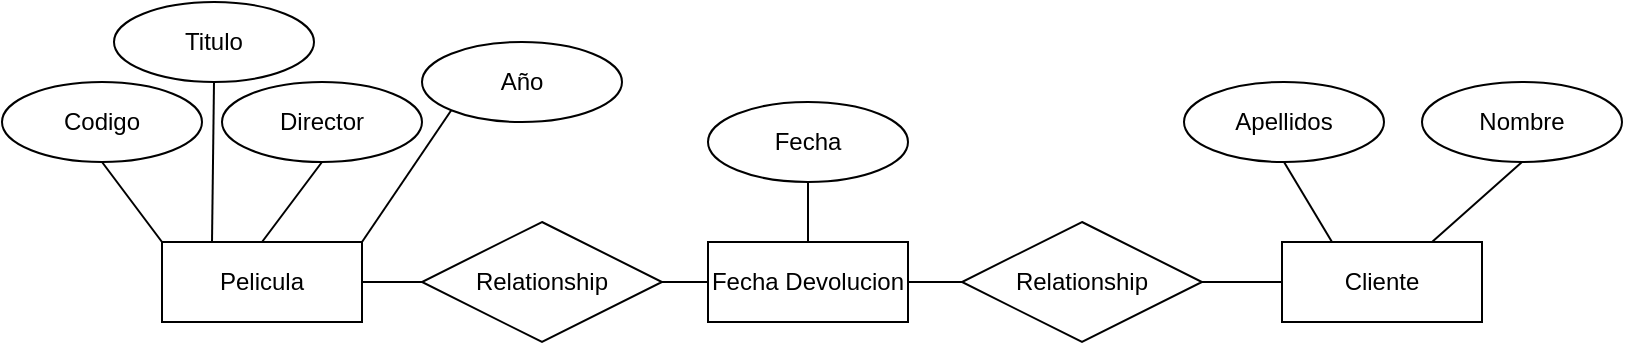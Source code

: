<mxfile>
    <diagram id="-41KMQvQroV0qxUmUIup" name="Conceptual">
        <mxGraphModel dx="1673" dy="639" grid="1" gridSize="10" guides="1" tooltips="1" connect="1" arrows="1" fold="1" page="1" pageScale="1" pageWidth="827" pageHeight="1169" math="0" shadow="0">
            <root>
                <mxCell id="0"/>
                <mxCell id="1" parent="0"/>
                <mxCell id="10" style="edgeStyle=none;html=1;exitX=1;exitY=0.5;exitDx=0;exitDy=0;entryX=0;entryY=0.5;entryDx=0;entryDy=0;endArrow=none;endFill=0;" parent="1" target="5" edge="1">
                    <mxGeometry relative="1" as="geometry">
                        <mxPoint x="130" y="270" as="sourcePoint"/>
                    </mxGeometry>
                </mxCell>
                <mxCell id="11" style="edgeStyle=none;html=1;exitX=1;exitY=0.5;exitDx=0;exitDy=0;endArrow=none;endFill=0;entryX=0;entryY=0.5;entryDx=0;entryDy=0;" parent="1" source="5" target="33" edge="1">
                    <mxGeometry relative="1" as="geometry">
                        <mxPoint x="340" y="270" as="targetPoint"/>
                    </mxGeometry>
                </mxCell>
                <mxCell id="5" value="Relationship" style="shape=rhombus;perimeter=rhombusPerimeter;whiteSpace=wrap;html=1;align=center;" parent="1" vertex="1">
                    <mxGeometry x="190" y="240" width="120" height="60" as="geometry"/>
                </mxCell>
                <mxCell id="30" style="edgeStyle=none;html=1;exitX=0.5;exitY=1;exitDx=0;exitDy=0;entryX=0.25;entryY=0;entryDx=0;entryDy=0;endArrow=none;endFill=0;" parent="1" source="6" target="28" edge="1">
                    <mxGeometry relative="1" as="geometry"/>
                </mxCell>
                <mxCell id="6" value="Apellidos" style="ellipse;whiteSpace=wrap;html=1;align=center;" parent="1" vertex="1">
                    <mxGeometry x="571" y="170" width="100" height="40" as="geometry"/>
                </mxCell>
                <mxCell id="12" style="edgeStyle=none;html=1;entryX=0;entryY=0.5;entryDx=0;entryDy=0;endArrow=none;endFill=0;exitX=1;exitY=0.5;exitDx=0;exitDy=0;" parent="1" source="33" target="9" edge="1">
                    <mxGeometry relative="1" as="geometry">
                        <mxPoint x="420" y="270" as="sourcePoint"/>
                    </mxGeometry>
                </mxCell>
                <mxCell id="29" style="edgeStyle=none;html=1;exitX=1;exitY=0.5;exitDx=0;exitDy=0;entryX=0;entryY=0.5;entryDx=0;entryDy=0;endArrow=none;endFill=0;" parent="1" source="9" target="28" edge="1">
                    <mxGeometry relative="1" as="geometry"/>
                </mxCell>
                <mxCell id="9" value="Relationship" style="shape=rhombus;perimeter=rhombusPerimeter;whiteSpace=wrap;html=1;align=center;" parent="1" vertex="1">
                    <mxGeometry x="460" y="240" width="120" height="60" as="geometry"/>
                </mxCell>
                <mxCell id="21" style="edgeStyle=none;html=1;exitX=0;exitY=0;exitDx=0;exitDy=0;entryX=0.5;entryY=1;entryDx=0;entryDy=0;endArrow=none;endFill=0;" parent="1" source="17" target="20" edge="1">
                    <mxGeometry relative="1" as="geometry"/>
                </mxCell>
                <mxCell id="17" value="Pelicula" style="whiteSpace=wrap;html=1;align=center;" parent="1" vertex="1">
                    <mxGeometry x="60" y="250" width="100" height="40" as="geometry"/>
                </mxCell>
                <mxCell id="19" style="edgeStyle=none;html=1;exitX=0.5;exitY=1;exitDx=0;exitDy=0;entryX=0.25;entryY=0;entryDx=0;entryDy=0;endArrow=none;endFill=0;" parent="1" source="18" target="17" edge="1">
                    <mxGeometry relative="1" as="geometry"/>
                </mxCell>
                <mxCell id="18" value="Titulo" style="ellipse;whiteSpace=wrap;html=1;align=center;" parent="1" vertex="1">
                    <mxGeometry x="36" y="130" width="100" height="40" as="geometry"/>
                </mxCell>
                <mxCell id="20" value="Codigo" style="ellipse;whiteSpace=wrap;html=1;align=center;" parent="1" vertex="1">
                    <mxGeometry x="-20" y="170" width="100" height="40" as="geometry"/>
                </mxCell>
                <mxCell id="25" style="edgeStyle=none;html=1;exitX=0.5;exitY=1;exitDx=0;exitDy=0;entryX=0.5;entryY=0;entryDx=0;entryDy=0;endArrow=none;endFill=0;" parent="1" source="24" target="17" edge="1">
                    <mxGeometry relative="1" as="geometry"/>
                </mxCell>
                <mxCell id="24" value="Director" style="ellipse;whiteSpace=wrap;html=1;align=center;" parent="1" vertex="1">
                    <mxGeometry x="90" y="170" width="100" height="40" as="geometry"/>
                </mxCell>
                <mxCell id="27" style="edgeStyle=none;html=1;exitX=0;exitY=1;exitDx=0;exitDy=0;endArrow=none;endFill=0;entryX=1;entryY=0;entryDx=0;entryDy=0;" parent="1" source="26" target="17" edge="1">
                    <mxGeometry relative="1" as="geometry"/>
                </mxCell>
                <mxCell id="26" value="Año" style="ellipse;whiteSpace=wrap;html=1;align=center;" parent="1" vertex="1">
                    <mxGeometry x="190" y="150" width="100" height="40" as="geometry"/>
                </mxCell>
                <mxCell id="31" style="edgeStyle=none;html=1;exitX=0.75;exitY=0;exitDx=0;exitDy=0;endArrow=none;endFill=0;entryX=0.5;entryY=1;entryDx=0;entryDy=0;" parent="1" source="28" target="32" edge="1">
                    <mxGeometry relative="1" as="geometry">
                        <mxPoint x="700" y="220" as="targetPoint"/>
                    </mxGeometry>
                </mxCell>
                <mxCell id="28" value="Cliente" style="whiteSpace=wrap;html=1;align=center;" parent="1" vertex="1">
                    <mxGeometry x="620" y="250" width="100" height="40" as="geometry"/>
                </mxCell>
                <mxCell id="32" value="Nombre" style="ellipse;whiteSpace=wrap;html=1;align=center;" parent="1" vertex="1">
                    <mxGeometry x="690" y="170" width="100" height="40" as="geometry"/>
                </mxCell>
                <mxCell id="35" style="edgeStyle=none;html=1;exitX=0.5;exitY=0;exitDx=0;exitDy=0;entryX=0.5;entryY=1;entryDx=0;entryDy=0;endArrow=none;endFill=0;" parent="1" source="33" target="34" edge="1">
                    <mxGeometry relative="1" as="geometry"/>
                </mxCell>
                <mxCell id="33" value="Fecha Devolucion" style="whiteSpace=wrap;html=1;align=center;" parent="1" vertex="1">
                    <mxGeometry x="333" y="250" width="100" height="40" as="geometry"/>
                </mxCell>
                <mxCell id="34" value="Fecha" style="ellipse;whiteSpace=wrap;html=1;align=center;" parent="1" vertex="1">
                    <mxGeometry x="333" y="180" width="100" height="40" as="geometry"/>
                </mxCell>
            </root>
        </mxGraphModel>
    </diagram>
    <diagram id="SlpJRAskL7gLPf4PmGh5" name="Lógico">
        <mxGraphModel dx="846" dy="639" grid="1" gridSize="10" guides="1" tooltips="1" connect="1" arrows="1" fold="1" page="1" pageScale="1" pageWidth="827" pageHeight="1169" math="0" shadow="0">
            <root>
                <mxCell id="UiOu4C2QbTMhsyFxRqe5-0"/>
                <mxCell id="UiOu4C2QbTMhsyFxRqe5-1" parent="UiOu4C2QbTMhsyFxRqe5-0"/>
                <mxCell id="UiOu4C2QbTMhsyFxRqe5-2" value="Pelicula" style="swimlane;childLayout=stackLayout;horizontal=1;startSize=30;horizontalStack=0;rounded=1;fontSize=14;fontStyle=0;strokeWidth=2;resizeParent=0;resizeLast=1;shadow=0;dashed=0;align=center;" parent="UiOu4C2QbTMhsyFxRqe5-1" vertex="1">
                    <mxGeometry x="60" y="150" width="160" height="120" as="geometry"/>
                </mxCell>
                <mxCell id="UiOu4C2QbTMhsyFxRqe5-3" value="cod_pel [PK]&#10;id_dir [FK]&#10;titulo&#10;año&#10;" style="align=left;strokeColor=none;fillColor=none;spacingLeft=4;fontSize=12;verticalAlign=top;resizable=0;rotatable=0;part=1;" parent="UiOu4C2QbTMhsyFxRqe5-2" vertex="1">
                    <mxGeometry y="30" width="160" height="90" as="geometry"/>
                </mxCell>
                <mxCell id="75s6fqOUXwK0iN_mg8QU-30" style="edgeStyle=none;html=1;exitX=0.5;exitY=0;exitDx=0;exitDy=0;entryX=0.5;entryY=1;entryDx=0;entryDy=0;endArrow=none;endFill=0;" parent="UiOu4C2QbTMhsyFxRqe5-1" source="75s6fqOUXwK0iN_mg8QU-22" target="UiOu4C2QbTMhsyFxRqe5-3" edge="1">
                    <mxGeometry relative="1" as="geometry"/>
                </mxCell>
                <mxCell id="75s6fqOUXwK0iN_mg8QU-22" value="Director" style="swimlane;childLayout=stackLayout;horizontal=1;startSize=30;horizontalStack=0;rounded=1;fontSize=14;fontStyle=0;strokeWidth=2;resizeParent=0;resizeLast=1;shadow=0;dashed=0;align=center;" parent="UiOu4C2QbTMhsyFxRqe5-1" vertex="1">
                    <mxGeometry x="60" y="360" width="160" height="120" as="geometry"/>
                </mxCell>
                <mxCell id="75s6fqOUXwK0iN_mg8QU-23" value="id_dir [PK]&#10;nombre&#10;apellido" style="align=left;strokeColor=none;fillColor=none;spacingLeft=4;fontSize=12;verticalAlign=top;resizable=0;rotatable=0;part=1;" parent="75s6fqOUXwK0iN_mg8QU-22" vertex="1">
                    <mxGeometry y="30" width="160" height="90" as="geometry"/>
                </mxCell>
                <mxCell id="75s6fqOUXwK0iN_mg8QU-31" value="Pedidos" style="swimlane;childLayout=stackLayout;horizontal=1;startSize=30;horizontalStack=0;rounded=1;fontSize=14;fontStyle=0;strokeWidth=2;resizeParent=0;resizeLast=1;shadow=0;dashed=0;align=center;" parent="UiOu4C2QbTMhsyFxRqe5-1" vertex="1">
                    <mxGeometry x="320" y="150" width="160" height="120" as="geometry"/>
                </mxCell>
                <mxCell id="75s6fqOUXwK0iN_mg8QU-32" value="id_fecha [PK]&#10;cod_pel [FK]&#10;id_cliente [FK]&#10;&#10;fecha_devolucion" style="align=left;strokeColor=none;fillColor=none;spacingLeft=4;fontSize=12;verticalAlign=top;resizable=0;rotatable=0;part=1;" parent="75s6fqOUXwK0iN_mg8QU-31" vertex="1">
                    <mxGeometry y="30" width="160" height="90" as="geometry"/>
                </mxCell>
                <mxCell id="75s6fqOUXwK0iN_mg8QU-33" value="1" style="text;html=1;align=center;verticalAlign=middle;resizable=0;points=[];autosize=1;strokeColor=none;fillColor=none;" parent="UiOu4C2QbTMhsyFxRqe5-1" vertex="1">
                    <mxGeometry x="150" y="330" width="20" height="20" as="geometry"/>
                </mxCell>
                <mxCell id="75s6fqOUXwK0iN_mg8QU-34" value="N" style="text;html=1;align=center;verticalAlign=middle;resizable=0;points=[];autosize=1;strokeColor=none;fillColor=none;" parent="UiOu4C2QbTMhsyFxRqe5-1" vertex="1">
                    <mxGeometry x="150" y="270" width="20" height="20" as="geometry"/>
                </mxCell>
                <mxCell id="75s6fqOUXwK0iN_mg8QU-35" style="edgeStyle=none;html=1;exitX=1;exitY=0.5;exitDx=0;exitDy=0;endArrow=none;endFill=0;entryX=0;entryY=0.5;entryDx=0;entryDy=0;" parent="UiOu4C2QbTMhsyFxRqe5-1" source="UiOu4C2QbTMhsyFxRqe5-3" target="75s6fqOUXwK0iN_mg8QU-32" edge="1">
                    <mxGeometry relative="1" as="geometry">
                        <mxPoint x="280" y="225" as="targetPoint"/>
                    </mxGeometry>
                </mxCell>
                <mxCell id="75s6fqOUXwK0iN_mg8QU-36" value="1" style="text;html=1;align=center;verticalAlign=middle;resizable=0;points=[];autosize=1;strokeColor=none;fillColor=none;" parent="UiOu4C2QbTMhsyFxRqe5-1" vertex="1">
                    <mxGeometry x="220" y="200" width="20" height="20" as="geometry"/>
                </mxCell>
                <mxCell id="75s6fqOUXwK0iN_mg8QU-37" value="N" style="text;html=1;align=center;verticalAlign=middle;resizable=0;points=[];autosize=1;strokeColor=none;fillColor=none;" parent="UiOu4C2QbTMhsyFxRqe5-1" vertex="1">
                    <mxGeometry x="300" y="200" width="20" height="20" as="geometry"/>
                </mxCell>
                <mxCell id="75s6fqOUXwK0iN_mg8QU-39" value="Cliente" style="swimlane;childLayout=stackLayout;horizontal=1;startSize=30;horizontalStack=0;rounded=1;fontSize=14;fontStyle=0;strokeWidth=2;resizeParent=0;resizeLast=1;shadow=0;dashed=0;align=center;" parent="UiOu4C2QbTMhsyFxRqe5-1" vertex="1">
                    <mxGeometry x="580" y="150" width="160" height="120" as="geometry"/>
                </mxCell>
                <mxCell id="75s6fqOUXwK0iN_mg8QU-40" value="id_cliente [PK]&#10;apellido1&#10;apellido2&#10;nombre" style="align=left;strokeColor=none;fillColor=none;spacingLeft=4;fontSize=12;verticalAlign=top;resizable=0;rotatable=0;part=1;" parent="75s6fqOUXwK0iN_mg8QU-39" vertex="1">
                    <mxGeometry y="30" width="160" height="90" as="geometry"/>
                </mxCell>
                <mxCell id="75s6fqOUXwK0iN_mg8QU-41" style="edgeStyle=none;html=1;exitX=1;exitY=0.5;exitDx=0;exitDy=0;entryX=0;entryY=0.5;entryDx=0;entryDy=0;endArrow=none;endFill=0;" parent="UiOu4C2QbTMhsyFxRqe5-1" source="75s6fqOUXwK0iN_mg8QU-32" target="75s6fqOUXwK0iN_mg8QU-40" edge="1">
                    <mxGeometry relative="1" as="geometry"/>
                </mxCell>
                <mxCell id="75s6fqOUXwK0iN_mg8QU-42" value="1" style="text;html=1;align=center;verticalAlign=middle;resizable=0;points=[];autosize=1;strokeColor=none;fillColor=none;" parent="UiOu4C2QbTMhsyFxRqe5-1" vertex="1">
                    <mxGeometry x="560" y="200" width="20" height="20" as="geometry"/>
                </mxCell>
                <mxCell id="75s6fqOUXwK0iN_mg8QU-43" value="N" style="text;html=1;align=center;verticalAlign=middle;resizable=0;points=[];autosize=1;strokeColor=none;fillColor=none;" parent="UiOu4C2QbTMhsyFxRqe5-1" vertex="1">
                    <mxGeometry x="480" y="200" width="20" height="20" as="geometry"/>
                </mxCell>
            </root>
        </mxGraphModel>
    </diagram>
    <diagram id="ymDTES-_S12O2nWyN_SH" name="Físico">
        <mxGraphModel dx="846" dy="639" grid="1" gridSize="10" guides="1" tooltips="1" connect="1" arrows="1" fold="1" page="1" pageScale="1" pageWidth="827" pageHeight="1169" math="0" shadow="0">
            <root>
                <mxCell id="1_1H9_D2Vu7uubF2jLJc-0"/>
                <mxCell id="1_1H9_D2Vu7uubF2jLJc-1" parent="1_1H9_D2Vu7uubF2jLJc-0"/>
                <mxCell id="XBqM573Si-cdrNFDyj3W-30" value="pelicula" style="shape=table;startSize=30;container=1;collapsible=1;childLayout=tableLayout;fixedRows=1;rowLines=0;fontStyle=1;align=center;resizeLast=1;" parent="1_1H9_D2Vu7uubF2jLJc-1" vertex="1">
                    <mxGeometry x="30" y="60" width="180" height="150" as="geometry"/>
                </mxCell>
                <mxCell id="XBqM573Si-cdrNFDyj3W-31" value="" style="shape=partialRectangle;collapsible=0;dropTarget=0;pointerEvents=0;fillColor=none;top=0;left=0;bottom=0;right=0;points=[[0,0.5],[1,0.5]];portConstraint=eastwest;" parent="XBqM573Si-cdrNFDyj3W-30" vertex="1">
                    <mxGeometry y="30" width="180" height="30" as="geometry"/>
                </mxCell>
                <mxCell id="XBqM573Si-cdrNFDyj3W-32" value="PK" style="shape=partialRectangle;connectable=0;fillColor=none;top=0;left=0;bottom=0;right=0;fontStyle=1;overflow=hidden;" parent="XBqM573Si-cdrNFDyj3W-31" vertex="1">
                    <mxGeometry width="60" height="30" as="geometry">
                        <mxRectangle width="60" height="30" as="alternateBounds"/>
                    </mxGeometry>
                </mxCell>
                <mxCell id="XBqM573Si-cdrNFDyj3W-33" value="cod_pel : SERIAL" style="shape=partialRectangle;connectable=0;fillColor=none;top=0;left=0;bottom=0;right=0;align=left;spacingLeft=6;fontStyle=5;overflow=hidden;" parent="XBqM573Si-cdrNFDyj3W-31" vertex="1">
                    <mxGeometry x="60" width="120" height="30" as="geometry">
                        <mxRectangle width="120" height="30" as="alternateBounds"/>
                    </mxGeometry>
                </mxCell>
                <mxCell id="XBqM573Si-cdrNFDyj3W-34" value="" style="shape=partialRectangle;collapsible=0;dropTarget=0;pointerEvents=0;fillColor=none;top=0;left=0;bottom=1;right=0;points=[[0,0.5],[1,0.5]];portConstraint=eastwest;" parent="XBqM573Si-cdrNFDyj3W-30" vertex="1">
                    <mxGeometry y="60" width="180" height="30" as="geometry"/>
                </mxCell>
                <mxCell id="XBqM573Si-cdrNFDyj3W-35" value="FK" style="shape=partialRectangle;connectable=0;fillColor=none;top=0;left=0;bottom=0;right=0;fontStyle=1;overflow=hidden;" parent="XBqM573Si-cdrNFDyj3W-34" vertex="1">
                    <mxGeometry width="60" height="30" as="geometry">
                        <mxRectangle width="60" height="30" as="alternateBounds"/>
                    </mxGeometry>
                </mxCell>
                <mxCell id="XBqM573Si-cdrNFDyj3W-36" value="id_dir : INT" style="shape=partialRectangle;connectable=0;fillColor=none;top=0;left=0;bottom=0;right=0;align=left;spacingLeft=6;fontStyle=5;overflow=hidden;" parent="XBqM573Si-cdrNFDyj3W-34" vertex="1">
                    <mxGeometry x="60" width="120" height="30" as="geometry">
                        <mxRectangle width="120" height="30" as="alternateBounds"/>
                    </mxGeometry>
                </mxCell>
                <mxCell id="XBqM573Si-cdrNFDyj3W-37" value="" style="shape=partialRectangle;collapsible=0;dropTarget=0;pointerEvents=0;fillColor=none;top=0;left=0;bottom=0;right=0;points=[[0,0.5],[1,0.5]];portConstraint=eastwest;" parent="XBqM573Si-cdrNFDyj3W-30" vertex="1">
                    <mxGeometry y="90" width="180" height="30" as="geometry"/>
                </mxCell>
                <mxCell id="XBqM573Si-cdrNFDyj3W-38" value="" style="shape=partialRectangle;connectable=0;fillColor=none;top=0;left=0;bottom=0;right=0;editable=1;overflow=hidden;" parent="XBqM573Si-cdrNFDyj3W-37" vertex="1">
                    <mxGeometry width="60" height="30" as="geometry">
                        <mxRectangle width="60" height="30" as="alternateBounds"/>
                    </mxGeometry>
                </mxCell>
                <mxCell id="XBqM573Si-cdrNFDyj3W-39" value="titulo" style="shape=partialRectangle;connectable=0;fillColor=none;top=0;left=0;bottom=0;right=0;align=left;spacingLeft=6;overflow=hidden;" parent="XBqM573Si-cdrNFDyj3W-37" vertex="1">
                    <mxGeometry x="60" width="120" height="30" as="geometry">
                        <mxRectangle width="120" height="30" as="alternateBounds"/>
                    </mxGeometry>
                </mxCell>
                <mxCell id="XBqM573Si-cdrNFDyj3W-40" value="" style="shape=partialRectangle;collapsible=0;dropTarget=0;pointerEvents=0;fillColor=none;top=0;left=0;bottom=0;right=0;points=[[0,0.5],[1,0.5]];portConstraint=eastwest;" parent="XBqM573Si-cdrNFDyj3W-30" vertex="1">
                    <mxGeometry y="120" width="180" height="30" as="geometry"/>
                </mxCell>
                <mxCell id="XBqM573Si-cdrNFDyj3W-41" value="" style="shape=partialRectangle;connectable=0;fillColor=none;top=0;left=0;bottom=0;right=0;editable=1;overflow=hidden;" parent="XBqM573Si-cdrNFDyj3W-40" vertex="1">
                    <mxGeometry width="60" height="30" as="geometry">
                        <mxRectangle width="60" height="30" as="alternateBounds"/>
                    </mxGeometry>
                </mxCell>
                <mxCell id="XBqM573Si-cdrNFDyj3W-42" value="año" style="shape=partialRectangle;connectable=0;fillColor=none;top=0;left=0;bottom=0;right=0;align=left;spacingLeft=6;overflow=hidden;" parent="XBqM573Si-cdrNFDyj3W-40" vertex="1">
                    <mxGeometry x="60" width="120" height="30" as="geometry">
                        <mxRectangle width="120" height="30" as="alternateBounds"/>
                    </mxGeometry>
                </mxCell>
                <mxCell id="XBqM573Si-cdrNFDyj3W-43" value="director" style="shape=table;startSize=30;container=1;collapsible=1;childLayout=tableLayout;fixedRows=1;rowLines=0;fontStyle=1;align=center;resizeLast=1;" parent="1_1H9_D2Vu7uubF2jLJc-1" vertex="1">
                    <mxGeometry x="24" y="305" width="196" height="125" as="geometry"/>
                </mxCell>
                <mxCell id="XBqM573Si-cdrNFDyj3W-44" value="" style="shape=partialRectangle;collapsible=0;dropTarget=0;pointerEvents=0;fillColor=none;top=0;left=0;bottom=1;right=0;points=[[0,0.5],[1,0.5]];portConstraint=eastwest;" parent="XBqM573Si-cdrNFDyj3W-43" vertex="1">
                    <mxGeometry y="30" width="196" height="30" as="geometry"/>
                </mxCell>
                <mxCell id="XBqM573Si-cdrNFDyj3W-45" value="PK" style="shape=partialRectangle;connectable=0;fillColor=none;top=0;left=0;bottom=0;right=0;fontStyle=1;overflow=hidden;" parent="XBqM573Si-cdrNFDyj3W-44" vertex="1">
                    <mxGeometry width="30" height="30" as="geometry">
                        <mxRectangle width="30" height="30" as="alternateBounds"/>
                    </mxGeometry>
                </mxCell>
                <mxCell id="XBqM573Si-cdrNFDyj3W-46" value="id_dir : SERIAL" style="shape=partialRectangle;connectable=0;fillColor=none;top=0;left=0;bottom=0;right=0;align=left;spacingLeft=6;fontStyle=5;overflow=hidden;" parent="XBqM573Si-cdrNFDyj3W-44" vertex="1">
                    <mxGeometry x="30" width="166" height="30" as="geometry">
                        <mxRectangle width="166" height="30" as="alternateBounds"/>
                    </mxGeometry>
                </mxCell>
                <mxCell id="XBqM573Si-cdrNFDyj3W-47" value="" style="shape=partialRectangle;collapsible=0;dropTarget=0;pointerEvents=0;fillColor=none;top=0;left=0;bottom=0;right=0;points=[[0,0.5],[1,0.5]];portConstraint=eastwest;" parent="XBqM573Si-cdrNFDyj3W-43" vertex="1">
                    <mxGeometry y="60" width="196" height="30" as="geometry"/>
                </mxCell>
                <mxCell id="XBqM573Si-cdrNFDyj3W-48" value="" style="shape=partialRectangle;connectable=0;fillColor=none;top=0;left=0;bottom=0;right=0;editable=1;overflow=hidden;" parent="XBqM573Si-cdrNFDyj3W-47" vertex="1">
                    <mxGeometry width="30" height="30" as="geometry">
                        <mxRectangle width="30" height="30" as="alternateBounds"/>
                    </mxGeometry>
                </mxCell>
                <mxCell id="XBqM573Si-cdrNFDyj3W-49" value="nombre_dir : VARCHAR(50)" style="shape=partialRectangle;connectable=0;fillColor=none;top=0;left=0;bottom=0;right=0;align=left;spacingLeft=6;overflow=hidden;" parent="XBqM573Si-cdrNFDyj3W-47" vertex="1">
                    <mxGeometry x="30" width="166" height="30" as="geometry">
                        <mxRectangle width="166" height="30" as="alternateBounds"/>
                    </mxGeometry>
                </mxCell>
                <mxCell id="XBqM573Si-cdrNFDyj3W-50" value="" style="shape=partialRectangle;collapsible=0;dropTarget=0;pointerEvents=0;fillColor=none;top=0;left=0;bottom=0;right=0;points=[[0,0.5],[1,0.5]];portConstraint=eastwest;" parent="XBqM573Si-cdrNFDyj3W-43" vertex="1">
                    <mxGeometry y="90" width="196" height="30" as="geometry"/>
                </mxCell>
                <mxCell id="XBqM573Si-cdrNFDyj3W-51" value="" style="shape=partialRectangle;connectable=0;fillColor=none;top=0;left=0;bottom=0;right=0;editable=1;overflow=hidden;" parent="XBqM573Si-cdrNFDyj3W-50" vertex="1">
                    <mxGeometry width="30" height="30" as="geometry">
                        <mxRectangle width="30" height="30" as="alternateBounds"/>
                    </mxGeometry>
                </mxCell>
                <mxCell id="XBqM573Si-cdrNFDyj3W-52" value="apellido_dir : VARCHAR(50) " style="shape=partialRectangle;connectable=0;fillColor=none;top=0;left=0;bottom=0;right=0;align=left;spacingLeft=6;overflow=hidden;" parent="XBqM573Si-cdrNFDyj3W-50" vertex="1">
                    <mxGeometry x="30" width="166" height="30" as="geometry">
                        <mxRectangle width="166" height="30" as="alternateBounds"/>
                    </mxGeometry>
                </mxCell>
                <mxCell id="XBqM573Si-cdrNFDyj3W-56" value="" style="edgeStyle=entityRelationEdgeStyle;fontSize=12;html=1;endArrow=ERoneToMany;startArrow=ERmandOne;exitX=0.5;exitY=0;exitDx=0;exitDy=0;entryX=0.462;entryY=1.067;entryDx=0;entryDy=0;entryPerimeter=0;" parent="1_1H9_D2Vu7uubF2jLJc-1" source="XBqM573Si-cdrNFDyj3W-43" target="XBqM573Si-cdrNFDyj3W-40" edge="1">
                    <mxGeometry width="100" height="100" relative="1" as="geometry">
                        <mxPoint x="230" y="260" as="sourcePoint"/>
                        <mxPoint x="330" y="160" as="targetPoint"/>
                    </mxGeometry>
                </mxCell>
                <mxCell id="XBqM573Si-cdrNFDyj3W-58" value="pedido" style="shape=table;startSize=30;container=1;collapsible=1;childLayout=tableLayout;fixedRows=1;rowLines=0;fontStyle=1;align=center;resizeLast=1;" parent="1_1H9_D2Vu7uubF2jLJc-1" vertex="1">
                    <mxGeometry x="290" y="60" width="220" height="160" as="geometry"/>
                </mxCell>
                <mxCell id="XBqM573Si-cdrNFDyj3W-59" value="" style="shape=partialRectangle;collapsible=0;dropTarget=0;pointerEvents=0;fillColor=none;top=0;left=0;bottom=0;right=0;points=[[0,0.5],[1,0.5]];portConstraint=eastwest;" parent="XBqM573Si-cdrNFDyj3W-58" vertex="1">
                    <mxGeometry y="30" width="220" height="30" as="geometry"/>
                </mxCell>
                <mxCell id="XBqM573Si-cdrNFDyj3W-60" value="PK" style="shape=partialRectangle;connectable=0;fillColor=none;top=0;left=0;bottom=0;right=0;fontStyle=1;overflow=hidden;" parent="XBqM573Si-cdrNFDyj3W-59" vertex="1">
                    <mxGeometry width="60" height="30" as="geometry">
                        <mxRectangle width="60" height="30" as="alternateBounds"/>
                    </mxGeometry>
                </mxCell>
                <mxCell id="XBqM573Si-cdrNFDyj3W-61" value="id_fecha : SERIAL" style="shape=partialRectangle;connectable=0;fillColor=none;top=0;left=0;bottom=0;right=0;align=left;spacingLeft=6;fontStyle=5;overflow=hidden;" parent="XBqM573Si-cdrNFDyj3W-59" vertex="1">
                    <mxGeometry x="60" width="160" height="30" as="geometry">
                        <mxRectangle width="160" height="30" as="alternateBounds"/>
                    </mxGeometry>
                </mxCell>
                <mxCell id="e4B5sp1qlLf7x-nH3su_-9" value="" style="shape=partialRectangle;collapsible=0;dropTarget=0;pointerEvents=0;fillColor=none;top=0;left=0;bottom=0;right=0;points=[[0,0.5],[1,0.5]];portConstraint=eastwest;" parent="XBqM573Si-cdrNFDyj3W-58" vertex="1">
                    <mxGeometry y="60" width="220" height="30" as="geometry"/>
                </mxCell>
                <mxCell id="e4B5sp1qlLf7x-nH3su_-10" value="FK1" style="shape=partialRectangle;connectable=0;fillColor=none;top=0;left=0;bottom=0;right=0;fontStyle=1;overflow=hidden;" parent="e4B5sp1qlLf7x-nH3su_-9" vertex="1">
                    <mxGeometry width="60" height="30" as="geometry">
                        <mxRectangle width="60" height="30" as="alternateBounds"/>
                    </mxGeometry>
                </mxCell>
                <mxCell id="e4B5sp1qlLf7x-nH3su_-11" value="cod_pel : INT " style="shape=partialRectangle;connectable=0;fillColor=none;top=0;left=0;bottom=0;right=0;align=left;spacingLeft=6;fontStyle=5;overflow=hidden;" parent="e4B5sp1qlLf7x-nH3su_-9" vertex="1">
                    <mxGeometry x="60" width="160" height="30" as="geometry">
                        <mxRectangle width="160" height="30" as="alternateBounds"/>
                    </mxGeometry>
                </mxCell>
                <mxCell id="e4B5sp1qlLf7x-nH3su_-6" value="" style="shape=partialRectangle;collapsible=0;dropTarget=0;pointerEvents=0;fillColor=none;top=0;left=0;bottom=1;right=0;points=[[0,0.5],[1,0.5]];portConstraint=eastwest;" parent="XBqM573Si-cdrNFDyj3W-58" vertex="1">
                    <mxGeometry y="90" width="220" height="30" as="geometry"/>
                </mxCell>
                <mxCell id="e4B5sp1qlLf7x-nH3su_-7" value="FK2" style="shape=partialRectangle;connectable=0;fillColor=none;top=0;left=0;bottom=0;right=0;fontStyle=1;overflow=hidden;" parent="e4B5sp1qlLf7x-nH3su_-6" vertex="1">
                    <mxGeometry width="60" height="30" as="geometry">
                        <mxRectangle width="60" height="30" as="alternateBounds"/>
                    </mxGeometry>
                </mxCell>
                <mxCell id="e4B5sp1qlLf7x-nH3su_-8" value="id_cliente : INT" style="shape=partialRectangle;connectable=0;fillColor=none;top=0;left=0;bottom=0;right=0;align=left;spacingLeft=6;fontStyle=5;overflow=hidden;" parent="e4B5sp1qlLf7x-nH3su_-6" vertex="1">
                    <mxGeometry x="60" width="160" height="30" as="geometry">
                        <mxRectangle width="160" height="30" as="alternateBounds"/>
                    </mxGeometry>
                </mxCell>
                <mxCell id="XBqM573Si-cdrNFDyj3W-65" value="" style="shape=partialRectangle;collapsible=0;dropTarget=0;pointerEvents=0;fillColor=none;top=0;left=0;bottom=0;right=0;points=[[0,0.5],[1,0.5]];portConstraint=eastwest;" parent="XBqM573Si-cdrNFDyj3W-58" vertex="1">
                    <mxGeometry y="120" width="220" height="30" as="geometry"/>
                </mxCell>
                <mxCell id="XBqM573Si-cdrNFDyj3W-66" value="" style="shape=partialRectangle;connectable=0;fillColor=none;top=0;left=0;bottom=0;right=0;editable=1;overflow=hidden;" parent="XBqM573Si-cdrNFDyj3W-65" vertex="1">
                    <mxGeometry width="60" height="30" as="geometry">
                        <mxRectangle width="60" height="30" as="alternateBounds"/>
                    </mxGeometry>
                </mxCell>
                <mxCell id="XBqM573Si-cdrNFDyj3W-67" value="fecha_devolucion : DATE" style="shape=partialRectangle;connectable=0;fillColor=none;top=0;left=0;bottom=0;right=0;align=left;spacingLeft=6;overflow=hidden;" parent="XBqM573Si-cdrNFDyj3W-65" vertex="1">
                    <mxGeometry x="60" width="160" height="30" as="geometry">
                        <mxRectangle width="160" height="30" as="alternateBounds"/>
                    </mxGeometry>
                </mxCell>
                <mxCell id="e4B5sp1qlLf7x-nH3su_-12" value="cliente" style="shape=table;startSize=30;container=1;collapsible=1;childLayout=tableLayout;fixedRows=1;rowLines=0;fontStyle=1;align=center;resizeLast=1;" parent="1_1H9_D2Vu7uubF2jLJc-1" vertex="1">
                    <mxGeometry x="590" y="60" width="200" height="160" as="geometry"/>
                </mxCell>
                <mxCell id="e4B5sp1qlLf7x-nH3su_-13" value="" style="shape=partialRectangle;collapsible=0;dropTarget=0;pointerEvents=0;fillColor=none;top=0;left=0;bottom=1;right=0;points=[[0,0.5],[1,0.5]];portConstraint=eastwest;" parent="e4B5sp1qlLf7x-nH3su_-12" vertex="1">
                    <mxGeometry y="30" width="200" height="30" as="geometry"/>
                </mxCell>
                <mxCell id="e4B5sp1qlLf7x-nH3su_-14" value="PK" style="shape=partialRectangle;connectable=0;fillColor=none;top=0;left=0;bottom=0;right=0;fontStyle=1;overflow=hidden;" parent="e4B5sp1qlLf7x-nH3su_-13" vertex="1">
                    <mxGeometry width="30" height="30" as="geometry">
                        <mxRectangle width="30" height="30" as="alternateBounds"/>
                    </mxGeometry>
                </mxCell>
                <mxCell id="e4B5sp1qlLf7x-nH3su_-15" value="id_cliente : SERIAL" style="shape=partialRectangle;connectable=0;fillColor=none;top=0;left=0;bottom=0;right=0;align=left;spacingLeft=6;fontStyle=5;overflow=hidden;" parent="e4B5sp1qlLf7x-nH3su_-13" vertex="1">
                    <mxGeometry x="30" width="170" height="30" as="geometry">
                        <mxRectangle width="170" height="30" as="alternateBounds"/>
                    </mxGeometry>
                </mxCell>
                <mxCell id="e4B5sp1qlLf7x-nH3su_-16" value="" style="shape=partialRectangle;collapsible=0;dropTarget=0;pointerEvents=0;fillColor=none;top=0;left=0;bottom=0;right=0;points=[[0,0.5],[1,0.5]];portConstraint=eastwest;" parent="e4B5sp1qlLf7x-nH3su_-12" vertex="1">
                    <mxGeometry y="60" width="200" height="30" as="geometry"/>
                </mxCell>
                <mxCell id="e4B5sp1qlLf7x-nH3su_-17" value="" style="shape=partialRectangle;connectable=0;fillColor=none;top=0;left=0;bottom=0;right=0;editable=1;overflow=hidden;" parent="e4B5sp1qlLf7x-nH3su_-16" vertex="1">
                    <mxGeometry width="30" height="30" as="geometry">
                        <mxRectangle width="30" height="30" as="alternateBounds"/>
                    </mxGeometry>
                </mxCell>
                <mxCell id="e4B5sp1qlLf7x-nH3su_-18" value="apellido1 : VARCHAR(50)" style="shape=partialRectangle;connectable=0;fillColor=none;top=0;left=0;bottom=0;right=0;align=left;spacingLeft=6;overflow=hidden;" parent="e4B5sp1qlLf7x-nH3su_-16" vertex="1">
                    <mxGeometry x="30" width="170" height="30" as="geometry">
                        <mxRectangle width="170" height="30" as="alternateBounds"/>
                    </mxGeometry>
                </mxCell>
                <mxCell id="e4B5sp1qlLf7x-nH3su_-19" value="" style="shape=partialRectangle;collapsible=0;dropTarget=0;pointerEvents=0;fillColor=none;top=0;left=0;bottom=0;right=0;points=[[0,0.5],[1,0.5]];portConstraint=eastwest;" parent="e4B5sp1qlLf7x-nH3su_-12" vertex="1">
                    <mxGeometry y="90" width="200" height="30" as="geometry"/>
                </mxCell>
                <mxCell id="e4B5sp1qlLf7x-nH3su_-20" value="" style="shape=partialRectangle;connectable=0;fillColor=none;top=0;left=0;bottom=0;right=0;editable=1;overflow=hidden;" parent="e4B5sp1qlLf7x-nH3su_-19" vertex="1">
                    <mxGeometry width="30" height="30" as="geometry">
                        <mxRectangle width="30" height="30" as="alternateBounds"/>
                    </mxGeometry>
                </mxCell>
                <mxCell id="e4B5sp1qlLf7x-nH3su_-21" value="apellido2 : VARCHAR(50)" style="shape=partialRectangle;connectable=0;fillColor=none;top=0;left=0;bottom=0;right=0;align=left;spacingLeft=6;overflow=hidden;" parent="e4B5sp1qlLf7x-nH3su_-19" vertex="1">
                    <mxGeometry x="30" width="170" height="30" as="geometry">
                        <mxRectangle width="170" height="30" as="alternateBounds"/>
                    </mxGeometry>
                </mxCell>
                <mxCell id="e4B5sp1qlLf7x-nH3su_-22" value="" style="shape=partialRectangle;collapsible=0;dropTarget=0;pointerEvents=0;fillColor=none;top=0;left=0;bottom=0;right=0;points=[[0,0.5],[1,0.5]];portConstraint=eastwest;" parent="e4B5sp1qlLf7x-nH3su_-12" vertex="1">
                    <mxGeometry y="120" width="200" height="30" as="geometry"/>
                </mxCell>
                <mxCell id="e4B5sp1qlLf7x-nH3su_-23" value="" style="shape=partialRectangle;connectable=0;fillColor=none;top=0;left=0;bottom=0;right=0;editable=1;overflow=hidden;" parent="e4B5sp1qlLf7x-nH3su_-22" vertex="1">
                    <mxGeometry width="30" height="30" as="geometry">
                        <mxRectangle width="30" height="30" as="alternateBounds"/>
                    </mxGeometry>
                </mxCell>
                <mxCell id="e4B5sp1qlLf7x-nH3su_-24" value="nombre : VARCHAR(50)" style="shape=partialRectangle;connectable=0;fillColor=none;top=0;left=0;bottom=0;right=0;align=left;spacingLeft=6;overflow=hidden;" parent="e4B5sp1qlLf7x-nH3su_-22" vertex="1">
                    <mxGeometry x="30" width="170" height="30" as="geometry">
                        <mxRectangle width="170" height="30" as="alternateBounds"/>
                    </mxGeometry>
                </mxCell>
                <mxCell id="e4B5sp1qlLf7x-nH3su_-25" value="" style="edgeStyle=entityRelationEdgeStyle;fontSize=12;html=1;endArrow=ERoneToMany;startArrow=ERmandOne;exitX=1;exitY=0.5;exitDx=0;exitDy=0;entryX=0;entryY=0.5;entryDx=0;entryDy=0;" parent="1_1H9_D2Vu7uubF2jLJc-1" source="XBqM573Si-cdrNFDyj3W-34" target="e4B5sp1qlLf7x-nH3su_-9" edge="1">
                    <mxGeometry width="100" height="100" relative="1" as="geometry">
                        <mxPoint x="288.84" y="332.99" as="sourcePoint"/>
                        <mxPoint x="280" y="240" as="targetPoint"/>
                    </mxGeometry>
                </mxCell>
                <mxCell id="e4B5sp1qlLf7x-nH3su_-26" value="" style="edgeStyle=entityRelationEdgeStyle;fontSize=12;html=1;endArrow=ERoneToMany;startArrow=ERmandOne;exitX=0;exitY=0.5;exitDx=0;exitDy=0;entryX=1;entryY=0.5;entryDx=0;entryDy=0;" parent="1_1H9_D2Vu7uubF2jLJc-1" source="e4B5sp1qlLf7x-nH3su_-16" target="e4B5sp1qlLf7x-nH3su_-9" edge="1">
                    <mxGeometry width="100" height="100" relative="1" as="geometry">
                        <mxPoint x="560" y="292.99" as="sourcePoint"/>
                        <mxPoint x="551.16" y="200" as="targetPoint"/>
                    </mxGeometry>
                </mxCell>
            </root>
        </mxGraphModel>
    </diagram>
</mxfile>